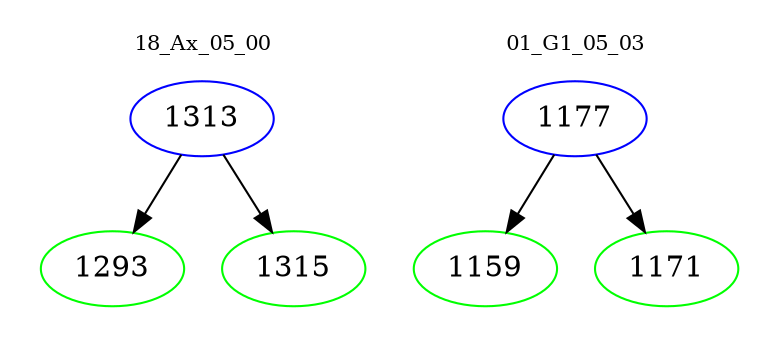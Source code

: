 digraph{
subgraph cluster_0 {
color = white
label = "18_Ax_05_00";
fontsize=10;
T0_1313 [label="1313", color="blue"]
T0_1313 -> T0_1293 [color="black"]
T0_1293 [label="1293", color="green"]
T0_1313 -> T0_1315 [color="black"]
T0_1315 [label="1315", color="green"]
}
subgraph cluster_1 {
color = white
label = "01_G1_05_03";
fontsize=10;
T1_1177 [label="1177", color="blue"]
T1_1177 -> T1_1159 [color="black"]
T1_1159 [label="1159", color="green"]
T1_1177 -> T1_1171 [color="black"]
T1_1171 [label="1171", color="green"]
}
}
